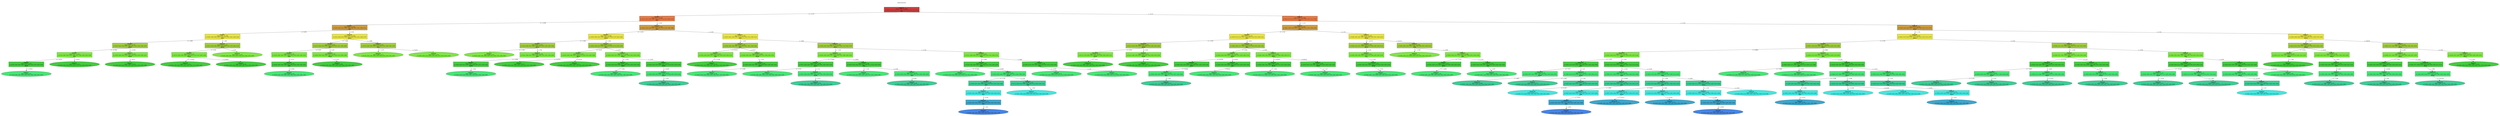 digraph Tree {
splines=false;
graph [pad=".25", ranksep="0.5", nodesep="1"];
node [shape=rect, style="filled", color="black", fontname="helvetica",fillcolor="white"] ;
edge [fontname="helvetica"] ;
0 [label="mfeat-karhunen", shape=plaintext];
0:s -> 1:n [style=invis];   
1 [label=<<b> Class=1 </b> <br/> error: 1.000, n=2000 <br/> p: (0.10, 0.10, 0.10, 0.10, 0.10, 0.10, 0.10, 0.10, 0.10, 0.10) <br/><b>att1</b>>, fillcolor="0.000 0.7 0.800", shape="rect"];
2 [label=<<b> Class=1 </b> <br/> error: 0.775, n=840 <br/> p: (0.23, 0.01, 0.00, 0.00, 0.06, 0.21, 0.11, 0.23, 0.00, 0.15) <br/><b>att7</b>>, fillcolor="0.055 0.7 0.900", shape="rect"];
1:s -> 2:n [label="<= -3.777"] ;
3 [label=<<b> Class=1 </b> <br/> error: 0.456, n=292 <br/> p: (0.59, 0.00, 0.01, 0.00, 0.04, 0.00, 0.04, 0.01, 0.00, 0.31) <br/><b>att5</b>>, fillcolor="0.109 0.7 0.800", shape="rect"];
2:s -> 3:n [label="<= -2.558"] ;
4 [label=<<b> Class=1 </b> <br/> error: 0.301, n=188 <br/> p: (0.83, 0.00, 0.00, 0.00, 0.04, 0.01, 0.04, 0.02, 0.00, 0.06) <br/><b>att4</b>>, fillcolor="0.164 0.7 0.900", shape="rect"];
3:s -> 4:n [label="<= 4.045"] ;
5 [label=<<b> Class=1 </b> <br/> error: 0.109, n=157 <br/> p: (0.95, 0.00, 0.00, 0.00, 0.00, 0.01, 0.02, 0.00, 0.00, 0.03) <br/><b>att26</b>>, fillcolor="0.218 0.7 0.800", shape="rect"];
4:s -> 5:n [label="<= 1.984"] ;
6 [label=<<b> Class=1 </b> <br/> error: 0.317, n=33 <br/> p: (0.79, 0.00, 0.00, 0.00, 0.00, 0.03, 0.09, 0.00, 0.00, 0.09) <br/><b>att1</b>>, fillcolor="0.273 0.7 0.900", shape="rect"];
5:s -> 6:n [label="<= -0.7283"] ;
7 [label=<<b> Class=1 </b> <br/> error: 0.078, n=23 <br/> p: (0.96, 0.00, 0.00, 0.00, 0.00, 0.00, 0.00, 0.00, 0.00, 0.04) <br/><b>att34</b>>, fillcolor="0.327 0.7 0.800", shape="rect"];
6:s -> 7:n [label="<= -9.474"] ;
8 [label=<<b> Class=1 </b> <br/> error: 0.000, n=21 <br/> p: (1.00, 0.00, 0.00, 0.00, 0.00, 0.00, 0.00, 0.00, 0.00, 0.00) >, fillcolor="0.382 0.7 0.900", shape="oval"];
7:s -> 8:n [label="<= 0.9928"] ;
9 [label=<<b> Class=1 </b> <br/> error: 0.556, n=10 <br/> p: (0.40, 0.00, 0.00, 0.00, 0.00, 0.10, 0.30, 0.00, 0.00, 0.20) >, fillcolor="0.327 0.7 0.800", shape="oval"];
6:s -> 9:n [label="> -9.474"] ;
10 [label=<<b> Class=1 </b> <br/> error: 0.020, n=124 <br/> p: (0.99, 0.00, 0.00, 0.00, 0.00, 0.00, 0.00, 0.00, 0.00, 0.01) <br/><b>att10</b>>, fillcolor="0.273 0.7 0.900", shape="rect"];
5:s -> 10:n [label="> -0.7283"] ;
11 [label=<<b> Class=1 </b> <br/> error: 0.000, n=123 <br/> p: (1.00, 0.00, 0.00, 0.00, 0.00, 0.00, 0.00, 0.00, 0.00, 0.00) >, fillcolor="0.327 0.7 0.800", shape="oval"];
10:s -> 11:n [label="> -10.12"] ;
12 [label=<<b> Class=4 </b> <br/> error: 0.676, n=31 <br/> p: (0.23, 0.00, 0.00, 0.00, 0.26, 0.00, 0.16, 0.10, 0.00, 0.26) <br/><b>att10</b>>, fillcolor="0.218 0.7 0.800", shape="rect"];
4:s -> 12:n [label="> 1.984"] ;
13 [label=<<b> Class=9 </b> <br/> error: 0.560, n=21 <br/> p: (0.33, 0.00, 0.00, 0.00, 0.00, 0.00, 0.14, 0.14, 0.00, 0.38) <br/><b>att21</b>>, fillcolor="0.273 0.7 0.900", shape="rect"];
12:s -> 13:n [label="<= -0.28"] ;
14 [label=<<b> Class=9 </b> <br/> error: 0.373, n=11 <br/> p: (0.09, 0.00, 0.00, 0.00, 0.00, 0.00, 0.00, 0.27, 0.00, 0.64) >, fillcolor="0.327 0.7 0.800", shape="oval"];
13:s -> 14:n [label="<= -0.9436"] ;
15 [label=<<b> Class=1 </b> <br/> error: 0.390, n=10 <br/> p: (0.60, 0.00, 0.00, 0.00, 0.00, 0.00, 0.30, 0.00, 0.00, 0.10) >, fillcolor="0.327 0.7 0.800", shape="oval"];
13:s -> 15:n [label="> -0.9436"] ;
16 [label=<<b> Class=4 </b> <br/> error: 0.217, n=10 <br/> p: (0.00, 0.00, 0.00, 0.00, 0.80, 0.00, 0.20, 0.00, 0.00, 0.00) >, fillcolor="0.273 0.7 0.900", shape="oval"];
12:s -> 16:n [label="> -0.28"] ;
17 [label=<<b> Class=9 </b> <br/> error: 0.375, n=104 <br/> p: (0.14, 0.00, 0.02, 0.00, 0.03, 0.00, 0.05, 0.01, 0.00, 0.75) <br/><b>att21</b>>, fillcolor="0.164 0.7 0.900", shape="rect"];
3:s -> 17:n [label="> 4.045"] ;
18 [label=<<b> Class=9 </b> <br/> error: 0.190, n=81 <br/> p: (0.12, 0.00, 0.00, 0.00, 0.00, 0.00, 0.00, 0.01, 0.00, 0.86) <br/><b>att5</b>>, fillcolor="0.218 0.7 0.800", shape="rect"];
17:s -> 18:n [label="<= -1.886"] ;
19 [label=<<b> Class=9 </b> <br/> error: 0.299, n=22 <br/> p: (0.45, 0.00, 0.00, 0.00, 0.00, 0.00, 0.00, 0.00, 0.00, 0.55) <br/><b>att4</b>>, fillcolor="0.273 0.7 0.900", shape="rect"];
18:s -> 19:n [label="<= 5.367"] ;
20 [label=<<b> Class=9 </b> <br/> error: 0.118, n=13 <br/> p: (0.08, 0.00, 0.00, 0.00, 0.00, 0.00, 0.00, 0.00, 0.00, 0.92) <br/><b>att4</b>>, fillcolor="0.327 0.7 0.800", shape="rect"];
19:s -> 20:n [label="> -0.771"] ;
21 [label=<<b> Class=9 </b> <br/> error: 0.000, n=12 <br/> p: (0.00, 0.00, 0.00, 0.00, 0.00, 0.00, 0.00, 0.00, 0.00, 1.00) >, fillcolor="0.382 0.7 0.900", shape="oval"];
20:s -> 21:n [label="> 0.3469"] ;
22 [label=<<b> Class=9 </b> <br/> error: 0.037, n=59 <br/> p: (0.00, 0.00, 0.00, 0.00, 0.00, 0.00, 0.00, 0.02, 0.00, 0.98) <br/><b>att18</b>>, fillcolor="0.273 0.7 0.900", shape="rect"];
18:s -> 22:n [label="> 5.367"] ;
23 [label=<<b> Class=9 </b> <br/> error: 0.000, n=58 <br/> p: (0.00, 0.00, 0.00, 0.00, 0.00, 0.00, 0.00, 0.00, 0.00, 1.00) >, fillcolor="0.327 0.7 0.800", shape="oval"];
22:s -> 23:n [label="> -6.22"] ;
24 [label=<<b> Class=9 </b> <br/> error: 0.655, n=23 <br/> p: (0.22, 0.00, 0.09, 0.00, 0.13, 0.00, 0.22, 0.00, 0.00, 0.35) <br/><b>att7</b>>, fillcolor="0.218 0.7 0.800", shape="rect"];
17:s -> 24:n [label="> -1.886"] ;
25 [label=<<b> Class=9 </b> <br/> error: 0.289, n=13 <br/> p: (0.38, 0.00, 0.00, 0.00, 0.00, 0.00, 0.00, 0.00, 0.00, 0.62) >, fillcolor="0.273 0.7 0.900", shape="oval"];
24:s -> 25:n [label="<= -5.674"] ;
26 [label=<<b> Class=6 </b> <br/> error: 0.447, n=10 <br/> p: (0.00, 0.00, 0.20, 0.00, 0.30, 0.00, 0.50, 0.00, 0.00, 0.00) >, fillcolor="0.273 0.7 0.900", shape="oval"];
24:s -> 26:n [label="> -5.674"] ;
27 [label=<<b> Class=7 </b> <br/> error: 0.700, n=548 <br/> p: (0.04, 0.01, 0.00, 0.01, 0.08, 0.31, 0.14, 0.34, 0.00, 0.06) <br/><b>att3</b>>, fillcolor="0.109 0.7 0.800", shape="rect"];
2:s -> 27:n [label="> -2.558"] ;
28 [label=<<b> Class=5 </b> <br/> error: 0.361, n=266 <br/> p: (0.00, 0.00, 0.01, 0.00, 0.00, 0.61, 0.02, 0.35, 0.00, 0.00) <br/><b>att26</b>>, fillcolor="0.164 0.7 0.900", shape="rect"];
27:s -> 28:n [label="<= -2.103"] ;
29 [label=<<b> Class=5 </b> <br/> error: 0.161, n=147 <br/> p: (0.01, 0.00, 0.01, 0.00, 0.00, 0.92, 0.02, 0.05, 0.00, 0.00) <br/><b>att12</b>>, fillcolor="0.218 0.7 0.800", shape="rect"];
28:s -> 29:n [label="<= -2.269"] ;
30 [label=<<b> Class=7 </b> <br/> error: 0.399, n=12 <br/> p: (0.00, 0.00, 0.00, 0.00, 0.00, 0.42, 0.08, 0.50, 0.00, 0.00) >, fillcolor="0.273 0.7 0.900", shape="oval"];
29:s -> 30:n [label="<= 1.198"] ;
31 [label=<<b> Class=5 </b> <br/> error: 0.090, n=135 <br/> p: (0.01, 0.00, 0.01, 0.00, 0.00, 0.96, 0.01, 0.01, 0.00, 0.00) <br/><b>att3</b>>, fillcolor="0.273 0.7 0.900", shape="rect"];
29:s -> 31:n [label="> 1.198"] ;
32 [label=<<b> Class=5 </b> <br/> error: 0.040, n=127 <br/> p: (0.00, 0.00, 0.01, 0.00, 0.00, 0.98, 0.00, 0.01, 0.00, 0.00) <br/><b>att40</b>>, fillcolor="0.327 0.7 0.800", shape="rect"];
31:s -> 32:n [label="<= -3.856"] ;
33 [label=<<b> Class=5 </b> <br/> error: 0.000, n=125 <br/> p: (0.00, 0.00, 0.00, 0.00, 0.00, 1.00, 0.00, 0.00, 0.00, 0.00) >, fillcolor="0.382 0.7 0.900", shape="oval"];
32:s -> 33:n [label="> -1.818"] ;
34 [label=<<b> Class=7 </b> <br/> error: 0.325, n=119 <br/> p: (0.00, 0.00, 0.01, 0.00, 0.01, 0.24, 0.03, 0.72, 0.00, 0.00) <br/><b>att3</b>>, fillcolor="0.218 0.7 0.800", shape="rect"];
28:s -> 34:n [label="> -2.269"] ;
35 [label=<<b> Class=5 </b> <br/> error: 0.248, n=35 <br/> p: (0.00, 0.00, 0.00, 0.00, 0.00, 0.74, 0.00, 0.26, 0.00, 0.00) <br/><b>att13</b>>, fillcolor="0.273 0.7 0.900", shape="rect"];
34:s -> 35:n [label="<= -6.107"] ;
36 [label=<<b> Class=7 </b> <br/> error: 0.283, n=14 <br/> p: (0.00, 0.00, 0.00, 0.00, 0.00, 0.36, 0.00, 0.64, 0.00, 0.00) >, fillcolor="0.327 0.7 0.800", shape="oval"];
35:s -> 36:n [label="<= 0.2514"] ;
37 [label=<<b> Class=5 </b> <br/> error: 0.000, n=21 <br/> p: (0.00, 0.00, 0.00, 0.00, 0.00, 1.00, 0.00, 0.00, 0.00, 0.00) >, fillcolor="0.327 0.7 0.800", shape="oval"];
35:s -> 37:n [label="> 0.2514"] ;
38 [label=<<b> Class=7 </b> <br/> error: 0.171, n=84 <br/> p: (0.00, 0.00, 0.01, 0.00, 0.01, 0.02, 0.04, 0.92, 0.00, 0.00) <br/><b>att21</b>>, fillcolor="0.273 0.7 0.900", shape="rect"];
34:s -> 38:n [label="> -6.107"] ;
39 [label=<<b> Class=7 </b> <br/> error: 0.034, n=67 <br/> p: (0.00, 0.00, 0.00, 0.00, 0.01, 0.00, 0.00, 0.99, 0.00, 0.00) <br/><b>att64</b>>, fillcolor="0.327 0.7 0.800", shape="rect"];
38:s -> 39:n [label="<= -1.034"] ;
40 [label=<<b> Class=7 </b> <br/> error: 0.000, n=66 <br/> p: (0.00, 0.00, 0.00, 0.00, 0.00, 0.00, 0.00, 1.00, 0.00, 0.00) >, fillcolor="0.382 0.7 0.900", shape="oval"];
39:s -> 40:n [label="> -3.002"] ;
41 [label=<<b> Class=7 </b> <br/> error: 0.437, n=17 <br/> p: (0.00, 0.00, 0.06, 0.00, 0.00, 0.12, 0.18, 0.65, 0.00, 0.00) <br/><b>att34</b>>, fillcolor="0.327 0.7 0.800", shape="rect"];
38:s -> 41:n [label="> -1.034"] ;
42 [label=<<b> Class=7 </b> <br/> error: 0.186, n=13 <br/> p: (0.00, 0.00, 0.00, 0.00, 0.00, 0.15, 0.00, 0.85, 0.00, 0.00) <br/><b>att17</b>>, fillcolor="0.382 0.7 0.900", shape="rect"];
41:s -> 42:n [label="> -0.6295"] ;
43 [label=<<b> Class=7 </b> <br/> error: 0.000, n=10 <br/> p: (0.00, 0.00, 0.00, 0.00, 0.00, 0.00, 0.00, 1.00, 0.00, 0.00) >, fillcolor="0.436 0.7 0.800", shape="oval"];
42:s -> 43:n [label="> -1.916"] ;
44 [label=<<b> Class=7 </b> <br/> error: 0.735, n=282 <br/> p: (0.07, 0.02, 0.00, 0.01, 0.15, 0.03, 0.26, 0.33, 0.00, 0.12) <br/><b>att4</b>>, fillcolor="0.164 0.7 0.900", shape="rect"];
27:s -> 44:n [label="> -2.103"] ;
45 [label=<<b> Class=7 </b> <br/> error: 0.332, n=83 <br/> p: (0.06, 0.00, 0.00, 0.01, 0.00, 0.05, 0.01, 0.81, 0.00, 0.06) <br/><b>att7</b>>, fillcolor="0.218 0.7 0.800", shape="rect"];
44:s -> 45:n [label="<= -3.002"] ;
46 [label=<<b> Class=1 </b> <br/> error: 0.545, n=14 <br/> p: (0.36, 0.00, 0.00, 0.07, 0.00, 0.00, 0.00, 0.36, 0.00, 0.21) <br/><b>att1</b>>, fillcolor="0.273 0.7 0.900", shape="rect"];
45:s -> 46:n [label="<= 0.3537"] ;
47 [label=<<b> Class=1 </b> <br/> error: 0.301, n=10 <br/> p: (0.50, 0.00, 0.00, 0.00, 0.00, 0.00, 0.00, 0.50, 0.00, 0.00) >, fillcolor="0.327 0.7 0.800", shape="oval"];
46:s -> 47:n [label="<= -6.798"] ;
48 [label=<<b> Class=7 </b> <br/> error: 0.185, n=69 <br/> p: (0.00, 0.00, 0.00, 0.00, 0.00, 0.06, 0.01, 0.90, 0.00, 0.03) <br/><b>att26</b>>, fillcolor="0.273 0.7 0.900", shape="rect"];
45:s -> 48:n [label="> 0.3537"] ;
49 [label=<<b> Class=7 </b> <br/> error: 0.036, n=62 <br/> p: (0.00, 0.00, 0.00, 0.00, 0.00, 0.00, 0.00, 0.98, 0.00, 0.02) <br/><b>att27</b>>, fillcolor="0.327 0.7 0.800", shape="rect"];
48:s -> 49:n [label="> -3.121"] ;
50 [label=<<b> Class=7 </b> <br/> error: 0.000, n=59 <br/> p: (0.00, 0.00, 0.00, 0.00, 0.00, 0.00, 0.00, 1.00, 0.00, 0.00) >, fillcolor="0.382 0.7 0.900", shape="oval"];
49:s -> 50:n [label="> -1.246"] ;
51 [label=<<b> Class=6 </b> <br/> error: 0.739, n=199 <br/> p: (0.08, 0.04, 0.00, 0.01, 0.21, 0.03, 0.36, 0.14, 0.00, 0.15) <br/><b>att25</b>>, fillcolor="0.218 0.7 0.800", shape="rect"];
44:s -> 51:n [label="> -3.002"] ;
52 [label=<<b> Class=6 </b> <br/> error: 0.503, n=116 <br/> p: (0.04, 0.00, 0.00, 0.01, 0.29, 0.00, 0.55, 0.08, 0.00, 0.03) <br/><b>att2</b>>, fillcolor="0.273 0.7 0.900", shape="rect"];
51:s -> 52:n [label="<= -1.101"] ;
53 [label=<<b> Class=6 </b> <br/> error: 0.285, n=68 <br/> p: (0.07, 0.00, 0.00, 0.00, 0.06, 0.00, 0.82, 0.00, 0.00, 0.04) <br/><b>att23</b>>, fillcolor="0.327 0.7 0.800", shape="rect"];
52:s -> 53:n [label="<= -0.4684"] ;
54 [label=<<b> Class=1 </b> <br/> error: 0.549, n=11 <br/> p: (0.36, 0.00, 0.00, 0.00, 0.36, 0.00, 0.09, 0.00, 0.00, 0.18) >, fillcolor="0.382 0.7 0.900", shape="oval"];
53:s -> 54:n [label="<= 1.713"] ;
55 [label=<<b> Class=6 </b> <br/> error: 0.077, n=57 <br/> p: (0.02, 0.00, 0.00, 0.00, 0.00, 0.00, 0.96, 0.00, 0.00, 0.02) <br/><b>att39</b>>, fillcolor="0.382 0.7 0.900", shape="rect"];
53:s -> 55:n [label="> 1.713"] ;
56 [label=<<b> Class=6 </b> <br/> error: 0.000, n=54 <br/> p: (0.00, 0.00, 0.00, 0.00, 0.00, 0.00, 1.00, 0.00, 0.00, 0.00) >, fillcolor="0.436 0.7 0.800", shape="oval"];
55:s -> 56:n [label="> -2.577"] ;
57 [label=<<b> Class=4 </b> <br/> error: 0.429, n=48 <br/> p: (0.00, 0.00, 0.00, 0.02, 0.62, 0.00, 0.17, 0.19, 0.00, 0.00) <br/><b>att4</b>>, fillcolor="0.327 0.7 0.800", shape="rect"];
52:s -> 57:n [label="> -0.4684"] ;
58 [label=<<b> Class=6 </b> <br/> error: 0.387, n=15 <br/> p: (0.00, 0.00, 0.00, 0.07, 0.00, 0.00, 0.47, 0.47, 0.00, 0.00) >, fillcolor="0.382 0.7 0.900", shape="oval"];
57:s -> 58:n [label="<= 5.595"] ;
59 [label=<<b> Class=4 </b> <br/> error: 0.157, n=33 <br/> p: (0.00, 0.00, 0.00, 0.00, 0.91, 0.00, 0.03, 0.06, 0.00, 0.00) <br/><b>att4</b>>, fillcolor="0.382 0.7 0.900", shape="rect"];
57:s -> 59:n [label="> 5.595"] ;
60 [label=<<b> Class=4 </b> <br/> error: 0.000, n=26 <br/> p: (0.00, 0.00, 0.00, 0.00, 1.00, 0.00, 0.00, 0.00, 0.00, 0.00) >, fillcolor="0.436 0.7 0.800", shape="oval"];
59:s -> 60:n [label="> 8.446"] ;
61 [label=<<b> Class=9 </b> <br/> error: 0.789, n=83 <br/> p: (0.12, 0.08, 0.00, 0.01, 0.08, 0.06, 0.10, 0.22, 0.00, 0.33) <br/><b>att4</b>>, fillcolor="0.273 0.7 0.900", shape="rect"];
51:s -> 61:n [label="> -1.101"] ;
62 [label=<<b> Class=9 </b> <br/> error: 0.604, n=55 <br/> p: (0.18, 0.04, 0.00, 0.02, 0.00, 0.00, 0.11, 0.16, 0.00, 0.49) <br/><b>att6</b>>, fillcolor="0.327 0.7 0.800", shape="rect"];
61:s -> 62:n [label="<= 2.864"] ;
63 [label=<<b> Class=7 </b> <br/> error: 0.448, n=13 <br/> p: (0.00, 0.00, 0.00, 0.08, 0.00, 0.00, 0.23, 0.62, 0.00, 0.08) >, fillcolor="0.382 0.7 0.900", shape="oval"];
62:s -> 63:n [label="<= -0.7694"] ;
64 [label=<<b> Class=9 </b> <br/> error: 0.461, n=42 <br/> p: (0.24, 0.05, 0.00, 0.00, 0.00, 0.00, 0.07, 0.02, 0.00, 0.62) <br/><b>att20</b>>, fillcolor="0.382 0.7 0.900", shape="rect"];
62:s -> 64:n [label="> -0.7694"] ;
65 [label=<<b> Class=9 </b> <br/> error: 0.243, n=28 <br/> p: (0.00, 0.07, 0.00, 0.00, 0.00, 0.00, 0.04, 0.04, 0.00, 0.86) <br/><b>att9</b>>, fillcolor="0.436 0.7 0.800", shape="rect"];
64:s -> 65:n [label="<= 2.782"] ;
66 [label=<<b> Class=9 </b> <br/> error: 0.141, n=26 <br/> p: (0.00, 0.04, 0.00, 0.00, 0.00, 0.00, 0.00, 0.04, 0.00, 0.92) <br/><b>att1</b>>, fillcolor="0.491 0.7 0.900", shape="rect"];
65:s -> 66:n [label="> -4.628"] ;
67 [label=<<b> Class=9 </b> <br/> error: 0.073, n=25 <br/> p: (0.00, 0.04, 0.00, 0.00, 0.00, 0.00, 0.00, 0.00, 0.00, 0.96) <br/><b>att5</b>>, fillcolor="0.545 0.7 0.800", shape="rect"];
66:s -> 67:n [label="> -14.36"] ;
68 [label=<<b> Class=9 </b> <br/> error: 0.000, n=24 <br/> p: (0.00, 0.00, 0.00, 0.00, 0.00, 0.00, 0.00, 0.00, 0.00, 1.00) >, fillcolor="0.600 0.7 0.900", shape="oval"];
67:s -> 68:n [label="<= 10.6"] ;
69 [label=<<b> Class=1 </b> <br/> error: 0.346, n=14 <br/> p: (0.71, 0.00, 0.00, 0.00, 0.00, 0.00, 0.14, 0.00, 0.00, 0.14) <br/><b>att9</b>>, fillcolor="0.436 0.7 0.800", shape="rect"];
64:s -> 69:n [label="> 2.782"] ;
70 [label=<<b> Class=1 </b> <br/> error: 0.132, n=11 <br/> p: (0.91, 0.00, 0.00, 0.00, 0.00, 0.00, 0.00, 0.00, 0.00, 0.09) >, fillcolor="0.491 0.7 0.900", shape="oval"];
69:s -> 70:n [label="> -2.922"] ;
71 [label=<<b> Class=7 </b> <br/> error: 0.658, n=28 <br/> p: (0.00, 0.18, 0.00, 0.00, 0.25, 0.18, 0.07, 0.32, 0.00, 0.00) <br/><b>att2</b>>, fillcolor="0.327 0.7 0.800", shape="rect"];
61:s -> 71:n [label="> 2.864"] ;
72 [label=<<b> Class=4 </b> <br/> error: 0.509, n=15 <br/> p: (0.00, 0.33, 0.00, 0.00, 0.47, 0.07, 0.13, 0.00, 0.00, 0.00) >, fillcolor="0.382 0.7 0.900", shape="oval"];
71:s -> 72:n [label="<= 3.239"] ;
73 [label=<<b> Class=7 </b> <br/> error: 0.268, n=13 <br/> p: (0.00, 0.00, 0.00, 0.00, 0.00, 0.31, 0.00, 0.69, 0.00, 0.00) >, fillcolor="0.382 0.7 0.900", shape="oval"];
71:s -> 73:n [label="> 3.239"] ;
74 [label=<<b> Class=8 </b> <br/> error: 0.878, n=1160 <br/> p: (0.01, 0.17, 0.17, 0.17, 0.13, 0.02, 0.09, 0.01, 0.17, 0.06) <br/><b>att3</b>>, fillcolor="0.055 0.7 0.900", shape="rect"];
1:s -> 74:n [label="> -3.777"] ;
75 [label=<<b> Class=2 </b> <br/> error: 0.612, n=304 <br/> p: (0.01, 0.06, 0.59, 0.01, 0.05, 0.08, 0.12, 0.01, 0.00, 0.06) <br/><b>att6</b>>, fillcolor="0.109 0.7 0.800", shape="rect"];
74:s -> 75:n [label="<= -1.127"] ;
76 [label=<<b> Class=6 </b> <br/> error: 0.818, n=112 <br/> p: (0.04, 0.14, 0.12, 0.01, 0.13, 0.08, 0.33, 0.03, 0.00, 0.12) <br/><b>att2</b>>, fillcolor="0.164 0.7 0.900", shape="rect"];
75:s -> 76:n [label="<= 1.733"] ;
77 [label=<<b> Class=10 </b> <br/> error: 0.492, n=36 <br/> p: (0.11, 0.44, 0.00, 0.00, 0.00, 0.00, 0.39, 0.00, 0.00, 0.06) <br/><b>att20</b>>, fillcolor="0.218 0.7 0.800", shape="rect"];
76:s -> 77:n [label="<= -3.915"] ;
78 [label=<<b> Class=10 </b> <br/> error: 0.287, n=19 <br/> p: (0.11, 0.79, 0.00, 0.00, 0.00, 0.00, 0.00, 0.00, 0.00, 0.11) <br/><b>att16</b>>, fillcolor="0.273 0.7 0.900", shape="rect"];
77:s -> 78:n [label="<= 1.016"] ;
79 [label=<<b> Class=10 </b> <br/> error: 0.000, n=15 <br/> p: (0.00, 1.00, 0.00, 0.00, 0.00, 0.00, 0.00, 0.00, 0.00, 0.00) >, fillcolor="0.327 0.7 0.800", shape="oval"];
78:s -> 79:n [label="<= 3.271"] ;
80 [label=<<b> Class=6 </b> <br/> error: 0.251, n=17 <br/> p: (0.12, 0.06, 0.00, 0.00, 0.00, 0.00, 0.82, 0.00, 0.00, 0.00) <br/><b>att18</b>>, fillcolor="0.273 0.7 0.900", shape="rect"];
77:s -> 80:n [label="> 1.016"] ;
81 [label=<<b> Class=6 </b> <br/> error: 0.000, n=14 <br/> p: (0.00, 0.00, 0.00, 0.00, 0.00, 0.00, 1.00, 0.00, 0.00, 0.00) >, fillcolor="0.327 0.7 0.800", shape="oval"];
80:s -> 81:n [label="<= 1.661"] ;
82 [label=<<b> Class=6 </b> <br/> error: 0.744, n=76 <br/> p: (0.00, 0.00, 0.17, 0.01, 0.20, 0.12, 0.30, 0.04, 0.00, 0.16) <br/><b>att2</b>>, fillcolor="0.218 0.7 0.800", shape="rect"];
76:s -> 82:n [label="> -3.915"] ;
83 [label=<<b> Class=6 </b> <br/> error: 0.467, n=40 <br/> p: (0.00, 0.00, 0.00, 0.00, 0.30, 0.00, 0.53, 0.03, 0.00, 0.15) <br/><b>att47</b>>, fillcolor="0.273 0.7 0.900", shape="rect"];
82:s -> 83:n [label="<= 2.016"] ;
84 [label=<<b> Class=6 </b> <br/> error: 0.344, n=20 <br/> p: (0.00, 0.00, 0.00, 0.00, 0.00, 0.00, 0.65, 0.05, 0.00, 0.30) <br/><b>att31</b>>, fillcolor="0.327 0.7 0.800", shape="rect"];
83:s -> 84:n [label="<= 0.4256"] ;
85 [label=<<b> Class=6 </b> <br/> error: 0.112, n=14 <br/> p: (0.00, 0.00, 0.00, 0.00, 0.00, 0.00, 0.93, 0.07, 0.00, 0.00) <br/><b>att1</b>>, fillcolor="0.382 0.7 0.900", shape="rect"];
84:s -> 85:n [label="<= 0.9609"] ;
86 [label=<<b> Class=6 </b> <br/> error: 0.000, n=12 <br/> p: (0.00, 0.00, 0.00, 0.00, 0.00, 0.00, 1.00, 0.00, 0.00, 0.00) >, fillcolor="0.436 0.7 0.800", shape="oval"];
85:s -> 86:n [label="> -1.301"] ;
87 [label=<<b> Class=4 </b> <br/> error: 0.292, n=20 <br/> p: (0.00, 0.00, 0.00, 0.00, 0.60, 0.00, 0.40, 0.00, 0.00, 0.00) <br/><b>att4</b>>, fillcolor="0.327 0.7 0.800", shape="rect"];
83:s -> 87:n [label="> 0.4256"] ;
88 [label=<<b> Class=4 </b> <br/> error: 0.000, n=12 <br/> p: (0.00, 0.00, 0.00, 0.00, 1.00, 0.00, 0.00, 0.00, 0.00, 0.00) >, fillcolor="0.382 0.7 0.900", shape="oval"];
87:s -> 88:n [label="> 0.8252"] ;
89 [label=<<b> Class=2 </b> <br/> error: 0.713, n=36 <br/> p: (0.00, 0.00, 0.36, 0.03, 0.08, 0.25, 0.06, 0.06, 0.00, 0.17) <br/><b>att25</b>>, fillcolor="0.273 0.7 0.900", shape="rect"];
82:s -> 89:n [label="> 2.016"] ;
90 [label=<<b> Class=2 </b> <br/> error: 0.503, n=16 <br/> p: (0.00, 0.00, 0.56, 0.00, 0.19, 0.00, 0.12, 0.12, 0.00, 0.00) <br/><b>att36</b>>, fillcolor="0.327 0.7 0.800", shape="rect"];
89:s -> 90:n [label="<= 0.05624"] ;
91 [label=<<b> Class=2 </b> <br/> error: 0.244, n=12 <br/> p: (0.00, 0.00, 0.75, 0.00, 0.25, 0.00, 0.00, 0.00, 0.00, 0.00) >, fillcolor="0.382 0.7 0.900", shape="oval"];
90:s -> 91:n [label="> -1.505"] ;
92 [label=<<b> Class=5 </b> <br/> error: 0.518, n=20 <br/> p: (0.00, 0.00, 0.20, 0.05, 0.00, 0.45, 0.00, 0.00, 0.00, 0.30) <br/><b>att28</b>>, fillcolor="0.327 0.7 0.800", shape="rect"];
89:s -> 92:n [label="> 0.05624"] ;
93 [label=<<b> Class=9 </b> <br/> error: 0.398, n=11 <br/> p: (0.00, 0.00, 0.36, 0.09, 0.00, 0.00, 0.00, 0.00, 0.00, 0.55) >, fillcolor="0.382 0.7 0.900", shape="oval"];
92:s -> 93:n [label="<= 1.19"] ;
94 [label=<<b> Class=2 </b> <br/> error: 0.232, n=192 <br/> p: (0.00, 0.02, 0.87, 0.01, 0.00, 0.08, 0.00, 0.01, 0.00, 0.03) <br/><b>att37</b>>, fillcolor="0.164 0.7 0.900", shape="rect"];
75:s -> 94:n [label="> 1.733"] ;
95 [label=<<b> Class=2 </b> <br/> error: 0.505, n=29 <br/> p: (0.00, 0.10, 0.55, 0.00, 0.00, 0.21, 0.00, 0.00, 0.00, 0.14) <br/><b>att37</b>>, fillcolor="0.218 0.7 0.800", shape="rect"];
94:s -> 95:n [label="<= -0.2212"] ;
96 [label=<<b> Class=2 </b> <br/> error: 0.366, n=22 <br/> p: (0.00, 0.00, 0.68, 0.00, 0.00, 0.14, 0.00, 0.00, 0.00, 0.18) <br/><b>att7</b>>, fillcolor="0.273 0.7 0.900", shape="rect"];
95:s -> 96:n [label="> -1.291"] ;
97 [label=<<b> Class=2 </b> <br/> error: 0.210, n=16 <br/> p: (0.00, 0.00, 0.81, 0.00, 0.00, 0.19, 0.00, 0.00, 0.00, 0.00) <br/><b>att18</b>>, fillcolor="0.327 0.7 0.800", shape="rect"];
96:s -> 97:n [label="> -5.107"] ;
98 [label=<<b> Class=2 </b> <br/> error: 0.000, n=13 <br/> p: (0.00, 0.00, 1.00, 0.00, 0.00, 0.00, 0.00, 0.00, 0.00, 0.00) >, fillcolor="0.382 0.7 0.900", shape="oval"];
97:s -> 98:n [label="> -1.554"] ;
99 [label=<<b> Class=2 </b> <br/> error: 0.141, n=163 <br/> p: (0.00, 0.00, 0.93, 0.01, 0.00, 0.06, 0.00, 0.01, 0.00, 0.01) <br/><b>att8</b>>, fillcolor="0.218 0.7 0.800", shape="rect"];
94:s -> 99:n [label="> -0.2212"] ;
100 [label=<<b> Class=2 </b> <br/> error: 0.383, n=15 <br/> p: (0.00, 0.00, 0.53, 0.00, 0.00, 0.40, 0.00, 0.00, 0.00, 0.07) >, fillcolor="0.273 0.7 0.900", shape="oval"];
99:s -> 100:n [label="<= -2.599"] ;
101 [label=<<b> Class=2 </b> <br/> error: 0.078, n=148 <br/> p: (0.00, 0.00, 0.97, 0.01, 0.00, 0.02, 0.00, 0.01, 0.00, 0.00) <br/><b>att1</b>>, fillcolor="0.273 0.7 0.900", shape="rect"];
99:s -> 101:n [label="> -2.599"] ;
102 [label=<<b> Class=2 </b> <br/> error: 0.305, n=16 <br/> p: (0.00, 0.00, 0.75, 0.00, 0.00, 0.19, 0.00, 0.06, 0.00, 0.00) <br/><b>att24</b>>, fillcolor="0.327 0.7 0.800", shape="rect"];
101:s -> 102:n [label="<= -1.379"] ;
103 [label=<<b> Class=2 </b> <br/> error: 0.000, n=10 <br/> p: (0.00, 0.00, 1.00, 0.00, 0.00, 0.00, 0.00, 0.00, 0.00, 0.00) >, fillcolor="0.382 0.7 0.900", shape="oval"];
102:s -> 103:n [label="<= 0.3609"] ;
104 [label=<<b> Class=2 </b> <br/> error: 0.019, n=132 <br/> p: (0.00, 0.00, 0.99, 0.01, 0.00, 0.00, 0.00, 0.00, 0.00, 0.00) <br/><b>att2</b>>, fillcolor="0.327 0.7 0.800", shape="rect"];
101:s -> 104:n [label="> -1.379"] ;
105 [label=<<b> Class=2 </b> <br/> error: 0.000, n=126 <br/> p: (0.00, 0.00, 1.00, 0.00, 0.00, 0.00, 0.00, 0.00, 0.00, 0.00) >, fillcolor="0.382 0.7 0.900", shape="oval"];
104:s -> 105:n [label="> -5.507"] ;
106 [label=<<b> Class=8 </b> <br/> error: 0.792, n=856 <br/> p: (0.00, 0.20, 0.02, 0.23, 0.15, 0.00, 0.08, 0.01, 0.23, 0.07) <br/><b>att27</b>>, fillcolor="0.109 0.7 0.800", shape="rect"];
74:s -> 106:n [label="> -1.127"] ;
107 [label=<<b> Class=8 </b> <br/> error: 0.746, n=591 <br/> p: (0.01, 0.25, 0.03, 0.03, 0.17, 0.00, 0.12, 0.01, 0.32, 0.07) <br/><b>att11</b>>, fillcolor="0.164 0.7 0.900", shape="rect"];
106:s -> 107:n [label="<= 1.722"] ;
108 [label=<<b> Class=8 </b> <br/> error: 0.647, n=419 <br/> p: (0.01, 0.30, 0.02, 0.04, 0.07, 0.00, 0.03, 0.00, 0.45, 0.08) <br/><b>att21</b>>, fillcolor="0.218 0.7 0.800", shape="rect"];
107:s -> 108:n [label="<= 2.435"] ;
109 [label=<<b> Class=10 </b> <br/> error: 0.703, n=197 <br/> p: (0.02, 0.49, 0.03, 0.07, 0.12, 0.01, 0.04, 0.01, 0.07, 0.16) <br/><b>att9</b>>, fillcolor="0.273 0.7 0.900", shape="rect"];
108:s -> 109:n [label="<= 0.8861"] ;
110 [label=<<b> Class=10 </b> <br/> error: 0.362, n=103 <br/> p: (0.00, 0.79, 0.02, 0.02, 0.05, 0.00, 0.05, 0.00, 0.00, 0.08) <br/><b>att2</b>>, fillcolor="0.327 0.7 0.800", shape="rect"];
109:s -> 110:n [label="<= -1.507"] ;
111 [label=<<b> Class=10 </b> <br/> error: 0.065, n=70 <br/> p: (0.00, 0.97, 0.01, 0.00, 0.00, 0.00, 0.00, 0.00, 0.00, 0.01) <br/><b>att14</b>>, fillcolor="0.382 0.7 0.900", shape="rect"];
110:s -> 111:n [label="<= -5.47"] ;
112 [label=<<b> Class=10 </b> <br/> error: 0.000, n=66 <br/> p: (0.00, 1.00, 0.00, 0.00, 0.00, 0.00, 0.00, 0.00, 0.00, 0.00) >, fillcolor="0.436 0.7 0.800", shape="oval"];
111:s -> 112:n [label="> -2.483"] ;
113 [label=<<b> Class=10 </b> <br/> error: 0.670, n=33 <br/> p: (0.00, 0.39, 0.03, 0.06, 0.15, 0.00, 0.15, 0.00, 0.00, 0.21) <br/><b>att10</b>>, fillcolor="0.382 0.7 0.900", shape="rect"];
110:s -> 113:n [label="> -5.47"] ;
114 [label=<<b> Class=9 </b> <br/> error: 0.471, n=17 <br/> p: (0.00, 0.29, 0.00, 0.00, 0.00, 0.00, 0.29, 0.00, 0.00, 0.41) >, fillcolor="0.436 0.7 0.800", shape="oval"];
113:s -> 114:n [label="<= -1.567"] ;
115 [label=<<b> Class=10 </b> <br/> error: 0.497, n=16 <br/> p: (0.00, 0.50, 0.06, 0.12, 0.31, 0.00, 0.00, 0.00, 0.00, 0.00) <br/><b>att4</b>>, fillcolor="0.436 0.7 0.800", shape="rect"];
113:s -> 115:n [label="> -1.567"] ;
116 [label=<<b> Class=10 </b> <br/> error: 0.330, n=11 <br/> p: (0.00, 0.73, 0.09, 0.18, 0.00, 0.00, 0.00, 0.00, 0.00, 0.00) >, fillcolor="0.491 0.7 0.900", shape="oval"];
115:s -> 116:n [label="<= 6.278"] ;
117 [label=<<b> Class=9 </b> <br/> error: 0.839, n=94 <br/> p: (0.03, 0.16, 0.03, 0.12, 0.20, 0.01, 0.02, 0.02, 0.15, 0.26) <br/><b>att10</b>>, fillcolor="0.327 0.7 0.800", shape="rect"];
109:s -> 117:n [label="> -1.507"] ;
118 [label=<<b> Class=9 </b> <br/> error: 0.529, n=35 <br/> p: (0.06, 0.11, 0.00, 0.06, 0.03, 0.00, 0.00, 0.06, 0.03, 0.66) <br/><b>att8</b>>, fillcolor="0.382 0.7 0.900", shape="rect"];
117:s -> 118:n [label="<= -4.149"] ;
119 [label=<<b> Class=9 </b> <br/> error: 0.341, n=29 <br/> p: (0.07, 0.00, 0.00, 0.00, 0.03, 0.00, 0.00, 0.07, 0.03, 0.79) <br/><b>att5</b>>, fillcolor="0.436 0.7 0.800", shape="rect"];
118:s -> 119:n [label="<= 0.2094"] ;
120 [label=<<b> Class=9 </b> <br/> error: 0.249, n=27 <br/> p: (0.00, 0.00, 0.00, 0.00, 0.04, 0.00, 0.00, 0.07, 0.04, 0.85) <br/><b>att8</b>>, fillcolor="0.491 0.7 0.900", shape="rect"];
119:s -> 120:n [label="> -1.599"] ;
121 [label=<<b> Class=9 </b> <br/> error: 0.075, n=24 <br/> p: (0.00, 0.00, 0.00, 0.00, 0.00, 0.00, 0.00, 0.00, 0.04, 0.96) <br/><b>att2</b>>, fillcolor="0.545 0.7 0.800", shape="rect"];
120:s -> 121:n [label="> -6.876"] ;
122 [label=<<b> Class=9 </b> <br/> error: 0.000, n=23 <br/> p: (0.00, 0.00, 0.00, 0.00, 0.00, 0.00, 0.00, 0.00, 0.00, 1.00) >, fillcolor="0.600 0.7 0.900", shape="oval"];
121:s -> 122:n [label="> -6.963"] ;
123 [label=<<b> Class=4 </b> <br/> error: 0.768, n=59 <br/> p: (0.02, 0.19, 0.05, 0.15, 0.31, 0.02, 0.03, 0.00, 0.22, 0.02) <br/><b>att9</b>>, fillcolor="0.382 0.7 0.900", shape="rect"];
117:s -> 123:n [label="> -4.149"] ;
124 [label=<<b> Class=4 </b> <br/> error: 0.553, n=31 <br/> p: (0.03, 0.35, 0.00, 0.03, 0.48, 0.00, 0.03, 0.00, 0.03, 0.03) <br/><b>att4</b>>, fillcolor="0.436 0.7 0.800", shape="rect"];
123:s -> 124:n [label="<= 3.099"] ;
125 [label=<<b> Class=10 </b> <br/> error: 0.533, n=14 <br/> p: (0.07, 0.64, 0.00, 0.07, 0.00, 0.00, 0.07, 0.00, 0.07, 0.07) <br/><b>att14</b>>, fillcolor="0.491 0.7 0.900", shape="rect"];
124:s -> 125:n [label="<= 5.064"] ;
126 [label=<<b> Class=10 </b> <br/> error: 0.141, n=10 <br/> p: (0.00, 0.90, 0.00, 0.00, 0.00, 0.00, 0.00, 0.00, 0.10, 0.00) >, fillcolor="0.545 0.7 0.800", shape="oval"];
125:s -> 126:n [label="> -0.5571"] ;
127 [label=<<b> Class=4 </b> <br/> error: 0.157, n=17 <br/> p: (0.00, 0.12, 0.00, 0.00, 0.88, 0.00, 0.00, 0.00, 0.00, 0.00) <br/><b>att2</b>>, fillcolor="0.491 0.7 0.900", shape="rect"];
124:s -> 127:n [label="> 5.064"] ;
128 [label=<<b> Class=4 </b> <br/> error: 0.000, n=15 <br/> p: (0.00, 0.00, 0.00, 0.00, 1.00, 0.00, 0.00, 0.00, 0.00, 0.00) >, fillcolor="0.545 0.7 0.800", shape="oval"];
127:s -> 128:n [label="> -6.639"] ;
129 [label=<<b> Class=8 </b> <br/> error: 0.624, n=28 <br/> p: (0.00, 0.00, 0.11, 0.29, 0.11, 0.04, 0.04, 0.00, 0.43, 0.00) <br/><b>att15</b>>, fillcolor="0.436 0.7 0.800", shape="rect"];
123:s -> 129:n [label="> 3.099"] ;
130 [label=<<b> Class=8 </b> <br/> error: 0.506, n=18 <br/> p: (0.00, 0.00, 0.11, 0.00, 0.17, 0.06, 0.06, 0.00, 0.61, 0.00) <br/><b>att3</b>>, fillcolor="0.491 0.7 0.900", shape="rect"];
129:s -> 130:n [label="<= 1.334"] ;
131 [label=<<b> Class=8 </b> <br/> error: 0.186, n=13 <br/> p: (0.00, 0.00, 0.00, 0.00, 0.15, 0.00, 0.00, 0.00, 0.85, 0.00) <br/><b>att29</b>>, fillcolor="0.545 0.7 0.800", shape="rect"];
130:s -> 131:n [label="> 2.889"] ;
132 [label=<<b> Class=8 </b> <br/> error: 0.000, n=11 <br/> p: (0.00, 0.00, 0.00, 0.00, 0.00, 0.00, 0.00, 0.00, 1.00, 0.00) >, fillcolor="0.600 0.7 0.900", shape="oval"];
131:s -> 132:n [label="<= 0.8407"] ;
133 [label=<<b> Class=3 </b> <br/> error: 0.278, n=10 <br/> p: (0.00, 0.00, 0.10, 0.80, 0.00, 0.00, 0.00, 0.00, 0.10, 0.00) >, fillcolor="0.491 0.7 0.900", shape="oval"];
129:s -> 133:n [label="> 1.334"] ;
134 [label=<<b> Class=8 </b> <br/> error: 0.337, n=222 <br/> p: (0.00, 0.14, 0.02, 0.01, 0.03, 0.00, 0.02, 0.00, 0.78, 0.00) <br/><b>att3</b>>, fillcolor="0.273 0.7 0.900", shape="rect"];
108:s -> 134:n [label="> 0.8861"] ;
135 [label=<<b> Class=10 </b> <br/> error: 0.641, n=27 <br/> p: (0.00, 0.48, 0.15, 0.00, 0.07, 0.04, 0.15, 0.00, 0.11, 0.00) <br/><b>att2</b>>, fillcolor="0.327 0.7 0.800", shape="rect"];
134:s -> 135:n [label="<= 1.162"] ;
136 [label=<<b> Class=10 </b> <br/> error: 0.317, n=15 <br/> p: (0.00, 0.73, 0.00, 0.00, 0.07, 0.00, 0.00, 0.00, 0.20, 0.00) >, fillcolor="0.382 0.7 0.900", shape="oval"];
135:s -> 136:n [label="<= -5.042"] ;
137 [label=<<b> Class=2 </b> <br/> error: 0.628, n=12 <br/> p: (0.00, 0.17, 0.33, 0.00, 0.08, 0.08, 0.33, 0.00, 0.00, 0.00) >, fillcolor="0.382 0.7 0.900", shape="oval"];
135:s -> 137:n [label="> -5.042"] ;
138 [label=<<b> Class=8 </b> <br/> error: 0.201, n=195 <br/> p: (0.00, 0.09, 0.00, 0.01, 0.02, 0.00, 0.00, 0.00, 0.88, 0.00) <br/><b>att19</b>>, fillcolor="0.327 0.7 0.800", shape="rect"];
134:s -> 138:n [label="> 1.162"] ;
139 [label=<<b> Class=8 </b> <br/> error: 0.404, n=41 <br/> p: (0.00, 0.37, 0.00, 0.05, 0.02, 0.00, 0.00, 0.00, 0.56, 0.00) <br/><b>att11</b>>, fillcolor="0.382 0.7 0.900", shape="rect"];
138:s -> 139:n [label="<= -1.515"] ;
140 [label=<<b> Class=8 </b> <br/> error: 0.218, n=21 <br/> p: (0.00, 0.05, 0.00, 0.10, 0.00, 0.00, 0.00, 0.00, 0.86, 0.00) <br/><b>att5</b>>, fillcolor="0.436 0.7 0.800", shape="rect"];
139:s -> 140:n [label="<= -3.288"] ;
141 [label=<<b> Class=8 </b> <br/> error: 0.090, n=19 <br/> p: (0.00, 0.05, 0.00, 0.00, 0.00, 0.00, 0.00, 0.00, 0.95, 0.00) <br/><b>att5</b>>, fillcolor="0.491 0.7 0.900", shape="rect"];
140:s -> 141:n [label="> -1.916"] ;
142 [label=<<b> Class=8 </b> <br/> error: 0.000, n=18 <br/> p: (0.00, 0.00, 0.00, 0.00, 0.00, 0.00, 0.00, 0.00, 1.00, 0.00) >, fillcolor="0.545 0.7 0.800", shape="oval"];
141:s -> 142:n [label="<= 6.973"] ;
143 [label=<<b> Class=10 </b> <br/> error: 0.324, n=20 <br/> p: (0.00, 0.70, 0.00, 0.00, 0.05, 0.00, 0.00, 0.00, 0.25, 0.00) <br/><b>att6</b>>, fillcolor="0.436 0.7 0.800", shape="rect"];
139:s -> 143:n [label="> -3.288"] ;
144 [label=<<b> Class=10 </b> <br/> error: 0.141, n=10 <br/> p: (0.00, 0.90, 0.00, 0.00, 0.10, 0.00, 0.00, 0.00, 0.00, 0.00) >, fillcolor="0.491 0.7 0.900", shape="oval"];
143:s -> 144:n [label="<= 0.2198"] ;
145 [label=<<b> Class=10 </b> <br/> error: 0.301, n=10 <br/> p: (0.00, 0.50, 0.00, 0.00, 0.00, 0.00, 0.00, 0.00, 0.50, 0.00) >, fillcolor="0.491 0.7 0.900", shape="oval"];
143:s -> 145:n [label="> 0.2198"] ;
146 [label=<<b> Class=8 </b> <br/> error: 0.083, n=154 <br/> p: (0.00, 0.02, 0.00, 0.00, 0.02, 0.00, 0.00, 0.00, 0.96, 0.00) <br/><b>att25</b>>, fillcolor="0.382 0.7 0.900", shape="rect"];
138:s -> 146:n [label="> -1.515"] ;
147 [label=<<b> Class=8 </b> <br/> error: 0.048, n=149 <br/> p: (0.00, 0.01, 0.00, 0.00, 0.01, 0.00, 0.00, 0.00, 0.98, 0.00) <br/><b>att9</b>>, fillcolor="0.436 0.7 0.800", shape="rect"];
146:s -> 147:n [label="> -1.315"] ;
148 [label=<<b> Class=8 </b> <br/> error: 0.018, n=147 <br/> p: (0.00, 0.00, 0.00, 0.00, 0.01, 0.00, 0.00, 0.00, 0.99, 0.00) <br/><b>att23</b>>, fillcolor="0.491 0.7 0.900", shape="rect"];
147:s -> 148:n [label="> -6.834"] ;
149 [label=<<b> Class=8 </b> <br/> error: 0.000, n=146 <br/> p: (0.00, 0.00, 0.00, 0.00, 0.00, 0.00, 0.00, 0.00, 1.00, 0.00) >, fillcolor="0.545 0.7 0.800", shape="oval"];
148:s -> 149:n [label="> -3.553"] ;
150 [label=<<b> Class=4 </b> <br/> error: 0.610, n=172 <br/> p: (0.00, 0.13, 0.03, 0.00, 0.41, 0.00, 0.33, 0.01, 0.02, 0.06) <br/><b>att2</b>>, fillcolor="0.218 0.7 0.800", shape="rect"];
107:s -> 150:n [label="> 2.435"] ;
151 [label=<<b> Class=6 </b> <br/> error: 0.505, n=75 <br/> p: (0.00, 0.27, 0.01, 0.00, 0.08, 0.00, 0.55, 0.00, 0.00, 0.09) <br/><b>att12</b>>, fillcolor="0.273 0.7 0.900", shape="rect"];
150:s -> 151:n [label="<= -2.556"] ;
152 [label=<<b> Class=10 </b> <br/> error: 0.558, n=40 <br/> p: (0.00, 0.45, 0.00, 0.00, 0.15, 0.00, 0.23, 0.00, 0.00, 0.17) <br/><b>att9</b>>, fillcolor="0.327 0.7 0.800", shape="rect"];
151:s -> 152:n [label="<= 4.797"] ;
153 [label=<<b> Class=10 </b> <br/> error: 0.272, n=22 <br/> p: (0.00, 0.68, 0.00, 0.00, 0.00, 0.00, 0.32, 0.00, 0.00, 0.00) <br/><b>att20</b>>, fillcolor="0.382 0.7 0.900", shape="rect"];
152:s -> 153:n [label="<= -4.665"] ;
154 [label=<<b> Class=10 </b> <br/> error: 0.000, n=12 <br/> p: (0.00, 1.00, 0.00, 0.00, 0.00, 0.00, 0.00, 0.00, 0.00, 0.00) >, fillcolor="0.436 0.7 0.800", shape="oval"];
153:s -> 154:n [label="<= 1.116"] ;
155 [label=<<b> Class=6 </b> <br/> error: 0.265, n=10 <br/> p: (0.00, 0.30, 0.00, 0.00, 0.00, 0.00, 0.70, 0.00, 0.00, 0.00) >, fillcolor="0.436 0.7 0.800", shape="oval"];
153:s -> 155:n [label="> 1.116"] ;
156 [label=<<b> Class=9 </b> <br/> error: 0.554, n=18 <br/> p: (0.00, 0.17, 0.00, 0.00, 0.33, 0.00, 0.11, 0.00, 0.00, 0.39) <br/><b>att47</b>>, fillcolor="0.382 0.7 0.900", shape="rect"];
152:s -> 156:n [label="> -4.665"] ;
157 [label=<<b> Class=9 </b> <br/> error: 0.300, n=13 <br/> p: (0.00, 0.00, 0.00, 0.00, 0.46, 0.00, 0.00, 0.00, 0.00, 0.54) >, fillcolor="0.436 0.7 0.800", shape="oval"];
156:s -> 157:n [label="<= 0.5127"] ;
158 [label=<<b> Class=6 </b> <br/> error: 0.151, n=35 <br/> p: (0.00, 0.06, 0.03, 0.00, 0.00, 0.00, 0.91, 0.00, 0.00, 0.00) <br/><b>att2</b>>, fillcolor="0.327 0.7 0.800", shape="rect"];
151:s -> 158:n [label="> 4.797"] ;
159 [label=<<b> Class=6 </b> <br/> error: 0.059, n=33 <br/> p: (0.00, 0.00, 0.03, 0.00, 0.00, 0.00, 0.97, 0.00, 0.00, 0.00) <br/><b>att20</b>>, fillcolor="0.382 0.7 0.900", shape="rect"];
158:s -> 159:n [label="> -9.104"] ;
160 [label=<<b> Class=6 </b> <br/> error: 0.000, n=32 <br/> p: (0.00, 0.00, 0.00, 0.00, 0.00, 0.00, 1.00, 0.00, 0.00, 0.00) >, fillcolor="0.436 0.7 0.800", shape="oval"];
159:s -> 160:n [label="> -2.349"] ;
161 [label=<<b> Class=4 </b> <br/> error: 0.487, n=97 <br/> p: (0.00, 0.03, 0.05, 0.00, 0.67, 0.00, 0.16, 0.02, 0.03, 0.03) <br/><b>att4</b>>, fillcolor="0.273 0.7 0.900", shape="rect"];
150:s -> 161:n [label="> -2.556"] ;
162 [label=<<b> Class=6 </b> <br/> error: 0.698, n=31 <br/> p: (0.00, 0.06, 0.16, 0.00, 0.13, 0.00, 0.45, 0.03, 0.06, 0.10) <br/><b>att55</b>>, fillcolor="0.327 0.7 0.800", shape="rect"];
161:s -> 162:n [label="<= 2.639"] ;
163 [label=<<b> Class=6 </b> <br/> error: 0.263, n=17 <br/> p: (0.00, 0.00, 0.29, 0.00, 0.00, 0.00, 0.71, 0.00, 0.00, 0.00) <br/><b>att24</b>>, fillcolor="0.382 0.7 0.900", shape="rect"];
162:s -> 163:n [label="<= -0.1408"] ;
164 [label=<<b> Class=6 </b> <br/> error: 0.000, n=11 <br/> p: (0.00, 0.00, 0.00, 0.00, 0.00, 0.00, 1.00, 0.00, 0.00, 0.00) >, fillcolor="0.436 0.7 0.800", shape="oval"];
163:s -> 164:n [label="<= -0.702"] ;
165 [label=<<b> Class=4 </b> <br/> error: 0.743, n=14 <br/> p: (0.00, 0.14, 0.00, 0.00, 0.29, 0.00, 0.14, 0.07, 0.14, 0.21) <br/><b>att47</b>>, fillcolor="0.382 0.7 0.900", shape="rect"];
162:s -> 165:n [label="> -0.1408"] ;
166 [label=<<b> Class=4 </b> <br/> error: 0.556, n=10 <br/> p: (0.00, 0.00, 0.00, 0.00, 0.40, 0.00, 0.20, 0.10, 0.00, 0.30) >, fillcolor="0.436 0.7 0.800", shape="oval"];
165:s -> 166:n [label="<= 1.067"] ;
167 [label=<<b> Class=4 </b> <br/> error: 0.160, n=66 <br/> p: (0.00, 0.02, 0.00, 0.00, 0.92, 0.00, 0.03, 0.02, 0.02, 0.00) <br/><b>att51</b>>, fillcolor="0.327 0.7 0.800", shape="rect"];
161:s -> 167:n [label="> 2.639"] ;
168 [label=<<b> Class=4 </b> <br/> error: 0.417, n=18 <br/> p: (0.00, 0.06, 0.00, 0.00, 0.72, 0.00, 0.11, 0.06, 0.06, 0.00) <br/><b>att30</b>>, fillcolor="0.382 0.7 0.900", shape="rect"];
167:s -> 168:n [label="<= -0.3705"] ;
169 [label=<<b> Class=4 </b> <br/> error: 0.125, n=12 <br/> p: (0.00, 0.00, 0.00, 0.00, 0.92, 0.00, 0.00, 0.08, 0.00, 0.00) <br/><b>att3</b>>, fillcolor="0.436 0.7 0.800", shape="rect"];
168:s -> 169:n [label="<= -0.7944"] ;
170 [label=<<b> Class=4 </b> <br/> error: 0.000, n=10 <br/> p: (0.00, 0.00, 0.00, 0.00, 1.00, 0.00, 0.00, 0.00, 0.00, 0.00) >, fillcolor="0.491 0.7 0.900", shape="oval"];
169:s -> 170:n [label="> 1.114"] ;
171 [label=<<b> Class=4 </b> <br/> error: 0.000, n=48 <br/> p: (0.00, 0.00, 0.00, 0.00, 1.00, 0.00, 0.00, 0.00, 0.00, 0.00) >, fillcolor="0.382 0.7 0.900", shape="oval"];
167:s -> 171:n [label="> -0.3705"] ;
172 [label=<<b> Class=3 </b> <br/> error: 0.494, n=265 <br/> p: (0.00, 0.09, 0.00, 0.68, 0.12, 0.00, 0.01, 0.00, 0.03, 0.05) <br/><b>att15</b>>, fillcolor="0.164 0.7 0.900", shape="rect"];
106:s -> 172:n [label="> 1.722"] ;
173 [label=<<b> Class=4 </b> <br/> error: 0.724, n=58 <br/> p: (0.02, 0.07, 0.02, 0.12, 0.48, 0.02, 0.05, 0.02, 0.05, 0.16) <br/><b>att28</b>>, fillcolor="0.218 0.7 0.800", shape="rect"];
172:s -> 173:n [label="<= -0.6679"] ;
174 [label=<<b> Class=9 </b> <br/> error: 0.699, n=20 <br/> p: (0.05, 0.15, 0.00, 0.25, 0.00, 0.00, 0.10, 0.00, 0.10, 0.35) <br/><b>att41</b>>, fillcolor="0.273 0.7 0.900", shape="rect"];
173:s -> 174:n [label="<= -0.521"] ;
175 [label=<<b> Class=9 </b> <br/> error: 0.390, n=13 <br/> p: (0.08, 0.00, 0.00, 0.38, 0.00, 0.00, 0.00, 0.00, 0.00, 0.54) >, fillcolor="0.327 0.7 0.800", shape="oval"];
174:s -> 175:n [label="> -1.346"] ;
176 [label=<<b> Class=4 </b> <br/> error: 0.482, n=38 <br/> p: (0.00, 0.03, 0.03, 0.05, 0.74, 0.03, 0.03, 0.03, 0.03, 0.05) <br/><b>att23</b>>, fillcolor="0.273 0.7 0.900", shape="rect"];
173:s -> 176:n [label="> -0.521"] ;
177 [label=<<b> Class=4 </b> <br/> error: 0.272, n=33 <br/> p: (0.00, 0.00, 0.00, 0.06, 0.85, 0.00, 0.03, 0.00, 0.03, 0.03) <br/><b>att4</b>>, fillcolor="0.327 0.7 0.800", shape="rect"];
176:s -> 177:n [label="> -1.813"] ;
178 [label=<<b> Class=4 </b> <br/> error: 0.069, n=27 <br/> p: (0.00, 0.00, 0.00, 0.00, 0.96, 0.00, 0.04, 0.00, 0.00, 0.00) <br/><b>att9</b>>, fillcolor="0.382 0.7 0.900", shape="rect"];
177:s -> 178:n [label="> 4.092"] ;
179 [label=<<b> Class=4 </b> <br/> error: 0.000, n=25 <br/> p: (0.00, 0.00, 0.00, 0.00, 1.00, 0.00, 0.00, 0.00, 0.00, 0.00) >, fillcolor="0.436 0.7 0.800", shape="oval"];
178:s -> 179:n [label="> -3.385"] ;
180 [label=<<b> Class=3 </b> <br/> error: 0.273, n=207 <br/> p: (0.00, 0.10, 0.00, 0.84, 0.01, 0.00, 0.00, 0.00, 0.03, 0.02) <br/><b>att15</b>>, fillcolor="0.218 0.7 0.800", shape="rect"];
172:s -> 180:n [label="> -0.6679"] ;
181 [label=<<b> Class=3 </b> <br/> error: 0.473, n=80 <br/> p: (0.00, 0.21, 0.00, 0.62, 0.04, 0.00, 0.00, 0.00, 0.07, 0.05) <br/><b>att11</b>>, fillcolor="0.273 0.7 0.900", shape="rect"];
180:s -> 181:n [label="<= 2.295"] ;
182 [label=<<b> Class=3 </b> <br/> error: 0.246, n=52 <br/> p: (0.00, 0.02, 0.00, 0.87, 0.04, 0.00, 0.00, 0.00, 0.06, 0.02) <br/><b>att56</b>>, fillcolor="0.327 0.7 0.800", shape="rect"];
181:s -> 182:n [label="<= -2.823"] ;
183 [label=<<b> Class=3 </b> <br/> error: 0.079, n=45 <br/> p: (0.00, 0.00, 0.00, 0.96, 0.00, 0.00, 0.00, 0.00, 0.04, 0.00) <br/><b>att1</b>>, fillcolor="0.382 0.7 0.900", shape="rect"];
182:s -> 183:n [label="> -0.9206"] ;
184 [label=<<b> Class=3 </b> <br/> error: 0.000, n=42 <br/> p: (0.00, 0.00, 0.00, 1.00, 0.00, 0.00, 0.00, 0.00, 0.00, 0.00) >, fillcolor="0.436 0.7 0.800", shape="oval"];
183:s -> 184:n [label="> 1.595"] ;
185 [label=<<b> Class=10 </b> <br/> error: 0.532, n=28 <br/> p: (0.00, 0.57, 0.00, 0.18, 0.04, 0.00, 0.00, 0.00, 0.11, 0.11) <br/><b>att31</b>>, fillcolor="0.327 0.7 0.800", shape="rect"];
181:s -> 185:n [label="> -2.823"] ;
186 [label=<<b> Class=10 </b> <br/> error: 0.233, n=19 <br/> p: (0.00, 0.84, 0.00, 0.11, 0.00, 0.00, 0.00, 0.00, 0.00, 0.05) <br/><b>att18</b>>, fillcolor="0.382 0.7 0.900", shape="rect"];
185:s -> 186:n [label="> -1.866"] ;
187 [label=<<b> Class=10 </b> <br/> error: 0.000, n=15 <br/> p: (0.00, 1.00, 0.00, 0.00, 0.00, 0.00, 0.00, 0.00, 0.00, 0.00) >, fillcolor="0.436 0.7 0.800", shape="oval"];
186:s -> 187:n [label="> -0.02162"] ;
188 [label=<<b> Class=3 </b> <br/> error: 0.068, n=127 <br/> p: (0.00, 0.02, 0.00, 0.97, 0.00, 0.00, 0.00, 0.00, 0.00, 0.01) <br/><b>att27</b>>, fillcolor="0.273 0.7 0.900", shape="rect"];
180:s -> 188:n [label="> 2.295"] ;
189 [label=<<b> Class=3 </b> <br/> error: 0.000, n=119 <br/> p: (0.00, 0.00, 0.00, 1.00, 0.00, 0.00, 0.00, 0.00, 0.00, 0.00) >, fillcolor="0.327 0.7 0.800", shape="oval"];
188:s -> 189:n [label="> 1.952"] ;

}